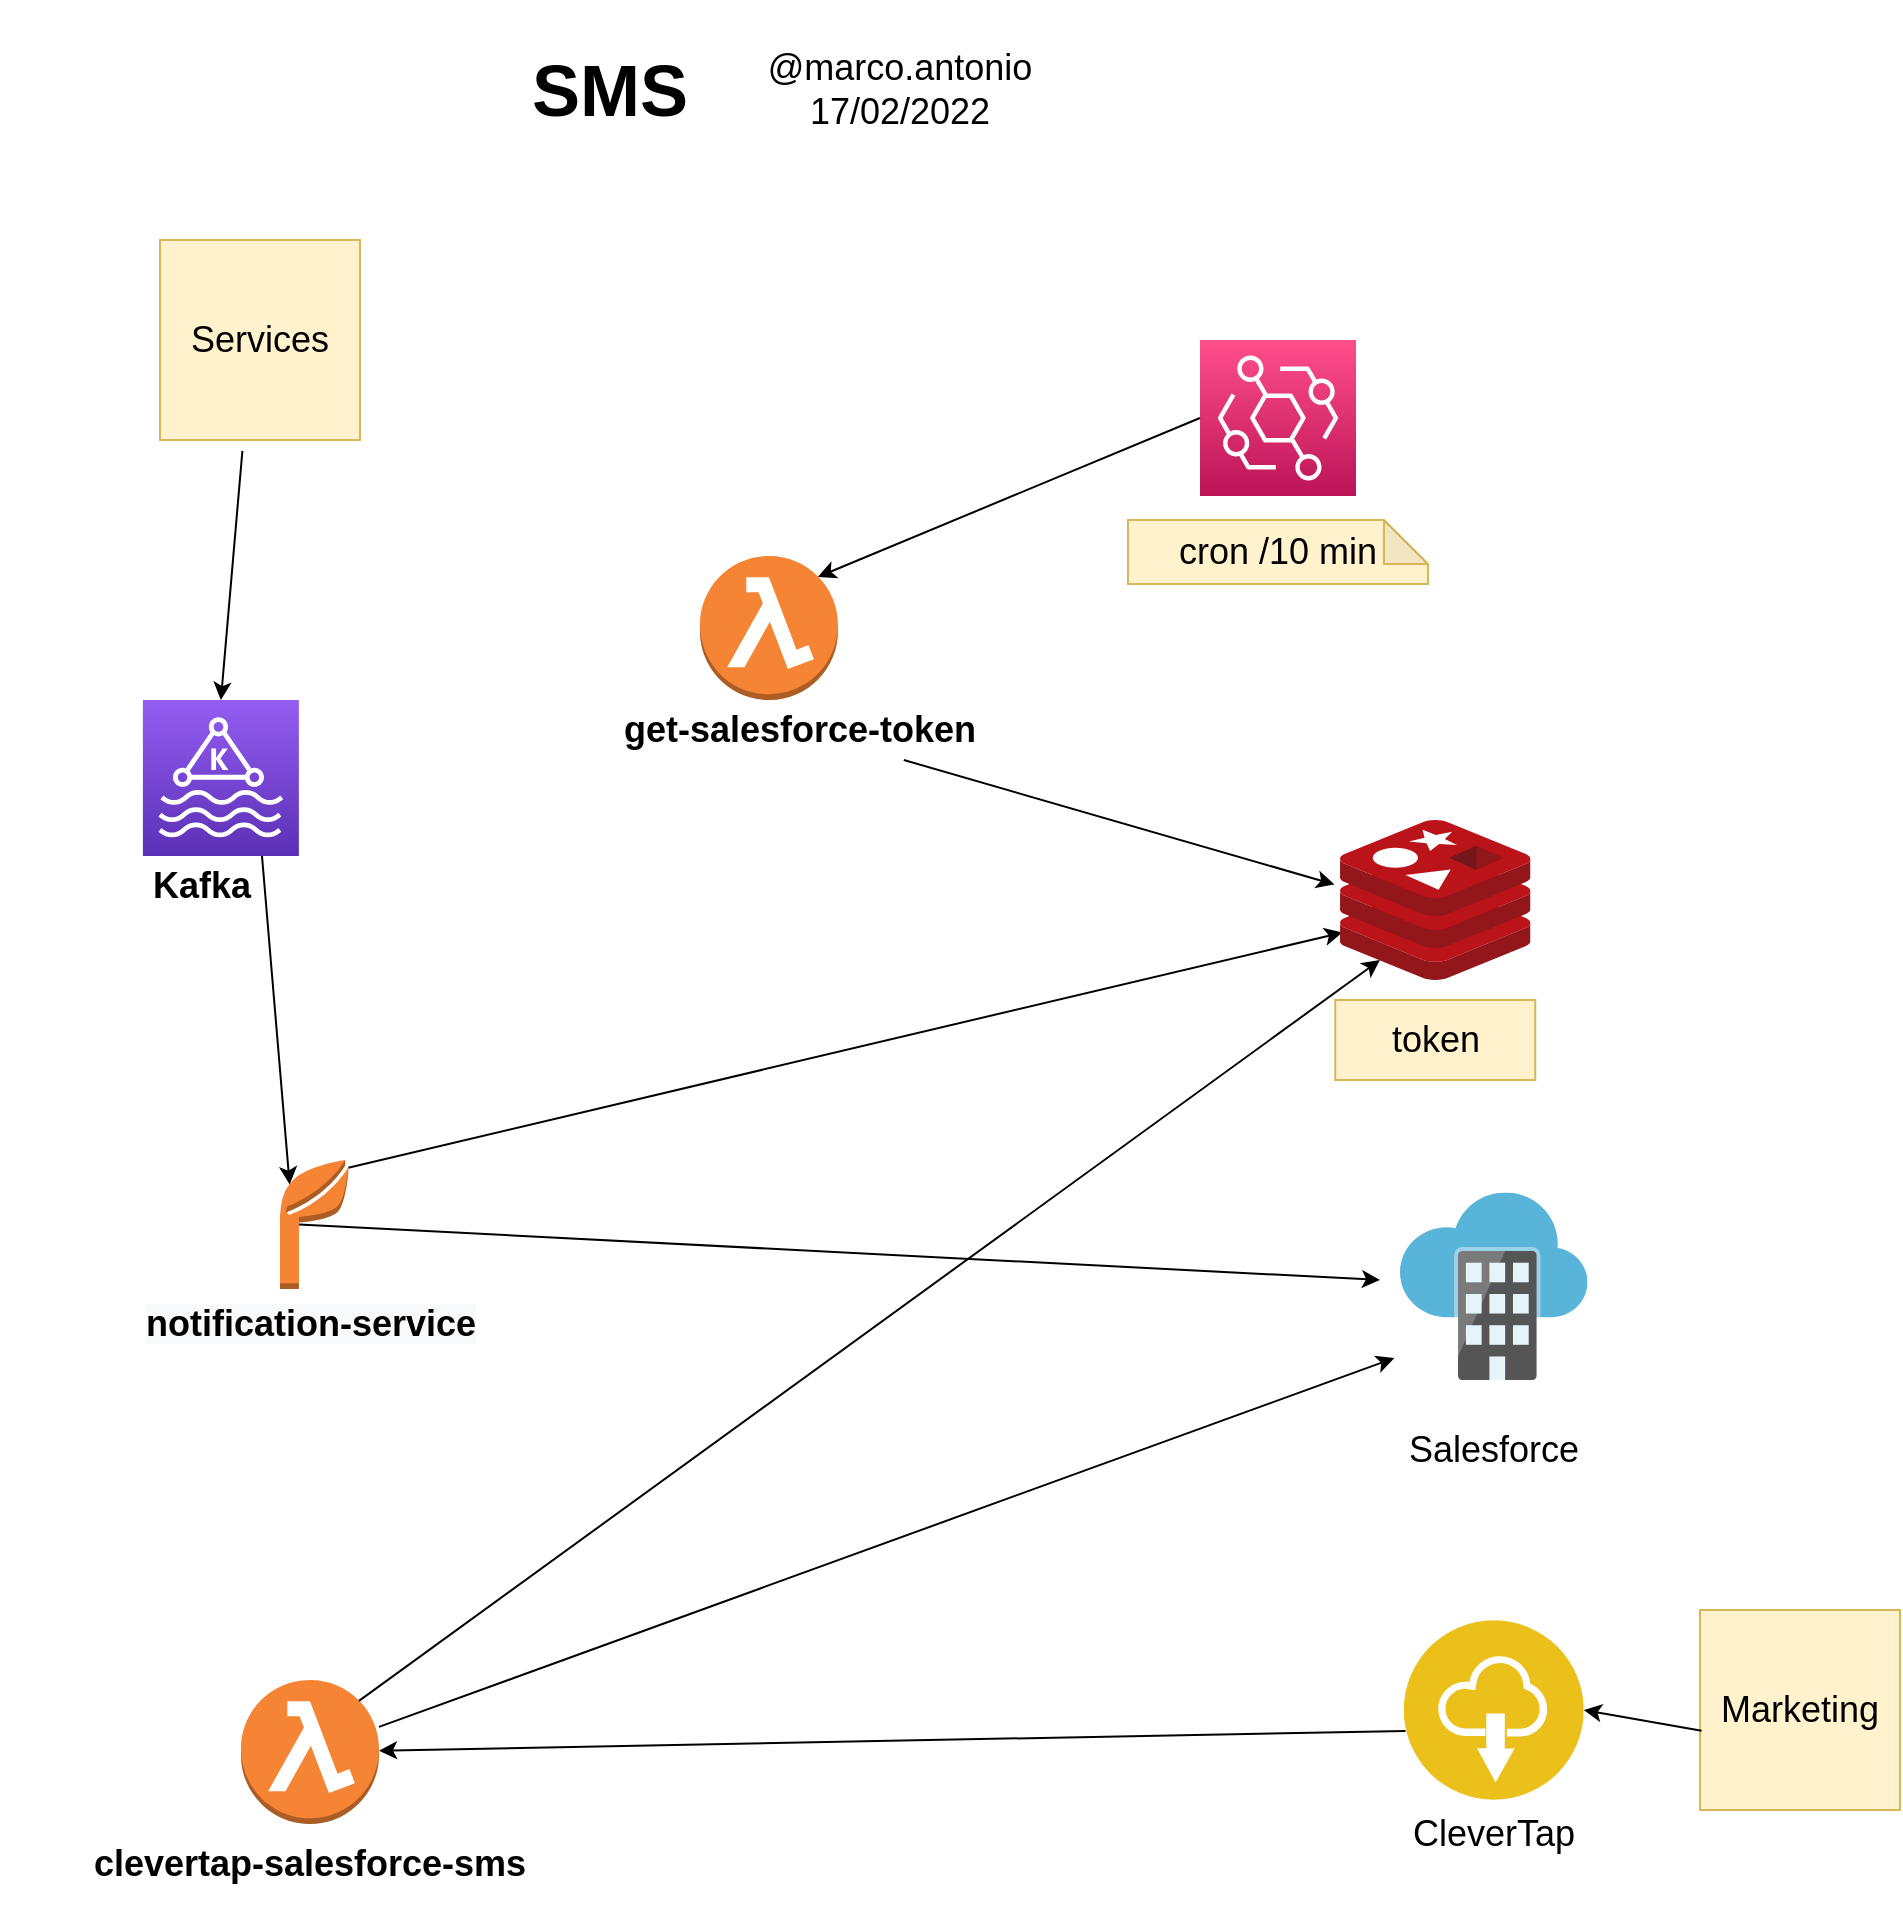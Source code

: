 <mxfile version="16.5.6" type="github">
  <diagram id="WXnUgs4JJ4X1YGe4O1uY" name="Page-1">
    <mxGraphModel dx="3424" dy="1392" grid="1" gridSize="10" guides="1" tooltips="1" connect="1" arrows="1" fold="1" page="1" pageScale="1" pageWidth="850" pageHeight="1100" math="0" shadow="0">
      <root>
        <mxCell id="0" />
        <mxCell id="1" parent="0" />
        <mxCell id="dzhNXSrbuq9fd1vKyZxA-10" value="cron /10 min" style="shape=note;whiteSpace=wrap;html=1;backgroundOutline=1;darkOpacity=0.05;fontSize=18;size=22;fillColor=#fff2cc;strokeColor=#d6b656;" vertex="1" parent="1">
          <mxGeometry x="514" y="270" width="150" height="32" as="geometry" />
        </mxCell>
        <mxCell id="dzhNXSrbuq9fd1vKyZxA-4" value="" style="group" vertex="1" connectable="0" parent="1">
          <mxGeometry x="260" y="288" width="180" height="102" as="geometry" />
        </mxCell>
        <mxCell id="dzhNXSrbuq9fd1vKyZxA-1" value="" style="outlineConnect=0;dashed=0;verticalLabelPosition=bottom;verticalAlign=top;align=center;html=1;shape=mxgraph.aws3.lambda_function;fillColor=#F58534;gradientColor=none;" vertex="1" parent="dzhNXSrbuq9fd1vKyZxA-4">
          <mxGeometry x="40" width="69" height="72" as="geometry" />
        </mxCell>
        <mxCell id="dzhNXSrbuq9fd1vKyZxA-2" value="&lt;p&gt;&lt;font style=&quot;font-size: 18px&quot;&gt;&lt;b&gt;get-salesforce-token&lt;/b&gt;&lt;/font&gt;&lt;/p&gt;" style="text;html=1;strokeColor=none;fillColor=none;align=center;verticalAlign=middle;whiteSpace=wrap;rounded=0;" vertex="1" parent="dzhNXSrbuq9fd1vKyZxA-4">
          <mxGeometry y="72" width="180" height="30" as="geometry" />
        </mxCell>
        <mxCell id="dzhNXSrbuq9fd1vKyZxA-7" value="" style="endArrow=classic;html=1;rounded=0;fontSize=18;entryX=-0.029;entryY=0.403;entryDx=0;entryDy=0;entryPerimeter=0;" edge="1" parent="1" source="dzhNXSrbuq9fd1vKyZxA-2" target="dzhNXSrbuq9fd1vKyZxA-5">
          <mxGeometry width="50" height="50" relative="1" as="geometry">
            <mxPoint x="400" y="680" as="sourcePoint" />
            <mxPoint x="450" y="630" as="targetPoint" />
          </mxGeometry>
        </mxCell>
        <mxCell id="dzhNXSrbuq9fd1vKyZxA-8" value="" style="sketch=0;points=[[0,0,0],[0.25,0,0],[0.5,0,0],[0.75,0,0],[1,0,0],[0,1,0],[0.25,1,0],[0.5,1,0],[0.75,1,0],[1,1,0],[0,0.25,0],[0,0.5,0],[0,0.75,0],[1,0.25,0],[1,0.5,0],[1,0.75,0]];outlineConnect=0;fontColor=#232F3E;gradientColor=#FF4F8B;gradientDirection=north;fillColor=#BC1356;strokeColor=#ffffff;dashed=0;verticalLabelPosition=bottom;verticalAlign=top;align=center;html=1;fontSize=12;fontStyle=0;aspect=fixed;shape=mxgraph.aws4.resourceIcon;resIcon=mxgraph.aws4.eventbridge;" vertex="1" parent="1">
          <mxGeometry x="550" y="180" width="78" height="78" as="geometry" />
        </mxCell>
        <mxCell id="dzhNXSrbuq9fd1vKyZxA-9" value="" style="endArrow=classic;html=1;rounded=0;fontSize=18;entryX=0.855;entryY=0.145;entryDx=0;entryDy=0;entryPerimeter=0;exitX=0;exitY=0.5;exitDx=0;exitDy=0;exitPerimeter=0;" edge="1" parent="1" source="dzhNXSrbuq9fd1vKyZxA-8" target="dzhNXSrbuq9fd1vKyZxA-1">
          <mxGeometry width="50" height="50" relative="1" as="geometry">
            <mxPoint x="400" y="640" as="sourcePoint" />
            <mxPoint x="450" y="590" as="targetPoint" />
          </mxGeometry>
        </mxCell>
        <mxCell id="dzhNXSrbuq9fd1vKyZxA-13" value="" style="endArrow=classic;html=1;rounded=0;fontSize=18;exitX=0.99;exitY=0.06;exitDx=0;exitDy=0;exitPerimeter=0;entryX=0.013;entryY=0.703;entryDx=0;entryDy=0;entryPerimeter=0;" edge="1" parent="1" source="dzhNXSrbuq9fd1vKyZxA-11" target="dzhNXSrbuq9fd1vKyZxA-5">
          <mxGeometry width="50" height="50" relative="1" as="geometry">
            <mxPoint x="400" y="630" as="sourcePoint" />
            <mxPoint x="450" y="580" as="targetPoint" />
          </mxGeometry>
        </mxCell>
        <mxCell id="dzhNXSrbuq9fd1vKyZxA-14" value="" style="group" vertex="1" connectable="0" parent="1">
          <mxGeometry x="21.44" y="590" width="171.62" height="104.5" as="geometry" />
        </mxCell>
        <mxCell id="dzhNXSrbuq9fd1vKyZxA-11" value="" style="outlineConnect=0;dashed=0;verticalLabelPosition=bottom;verticalAlign=top;align=center;html=1;shape=mxgraph.aws3.application;fillColor=#F58534;gradientColor=none;fontSize=18;" vertex="1" parent="dzhNXSrbuq9fd1vKyZxA-14">
          <mxGeometry x="68.56" width="34.5" height="64.5" as="geometry" />
        </mxCell>
        <mxCell id="dzhNXSrbuq9fd1vKyZxA-12" value="&lt;span style=&quot;color: rgb(0 , 0 , 0) ; font-family: &amp;#34;helvetica&amp;#34; ; font-size: 18px ; font-style: normal ; letter-spacing: normal ; text-align: center ; text-indent: 0px ; text-transform: none ; word-spacing: 0px ; background-color: rgb(248 , 249 , 250) ; display: inline ; float: none&quot;&gt;&lt;b&gt;notification-service&lt;/b&gt;&lt;/span&gt;" style="text;whiteSpace=wrap;html=1;fontSize=18;" vertex="1" parent="dzhNXSrbuq9fd1vKyZxA-14">
          <mxGeometry y="64.5" width="171.62" height="40" as="geometry" />
        </mxCell>
        <mxCell id="dzhNXSrbuq9fd1vKyZxA-16" value="" style="sketch=0;aspect=fixed;html=1;points=[];align=center;image;fontSize=12;image=img/lib/mscae/Software_as_a_Service.svg;" vertex="1" parent="1">
          <mxGeometry x="650" y="606.25" width="93.75" height="93.75" as="geometry" />
        </mxCell>
        <mxCell id="dzhNXSrbuq9fd1vKyZxA-18" value="&lt;div&gt;Salesforce&lt;/div&gt;" style="text;html=1;strokeColor=none;fillColor=none;align=center;verticalAlign=middle;whiteSpace=wrap;rounded=0;fontSize=18;" vertex="1" parent="1">
          <mxGeometry x="636.88" y="720" width="120" height="30" as="geometry" />
        </mxCell>
        <mxCell id="dzhNXSrbuq9fd1vKyZxA-19" value="" style="group" vertex="1" connectable="0" parent="1">
          <mxGeometry x="-50" y="850" width="310" height="107.37" as="geometry" />
        </mxCell>
        <mxCell id="dzhNXSrbuq9fd1vKyZxA-15" value="" style="outlineConnect=0;dashed=0;verticalLabelPosition=bottom;verticalAlign=top;align=center;html=1;shape=mxgraph.aws3.lambda_function;fillColor=#F58534;gradientColor=none;fontSize=18;" vertex="1" parent="dzhNXSrbuq9fd1vKyZxA-19">
          <mxGeometry x="120.5" width="69" height="72" as="geometry" />
        </mxCell>
        <mxCell id="dzhNXSrbuq9fd1vKyZxA-17" value="&lt;div&gt;&lt;b&gt;&lt;br&gt;&lt;/b&gt;&lt;/div&gt;&lt;div&gt;&lt;b&gt;clevertap-salesforce-sms&lt;/b&gt;&lt;/div&gt;&lt;div&gt;&lt;br&gt;&lt;/div&gt;" style="text;html=1;strokeColor=none;fillColor=none;align=center;verticalAlign=middle;whiteSpace=wrap;rounded=0;fontSize=18;" vertex="1" parent="dzhNXSrbuq9fd1vKyZxA-19">
          <mxGeometry y="77.37" width="310" height="30" as="geometry" />
        </mxCell>
        <mxCell id="dzhNXSrbuq9fd1vKyZxA-20" value="" style="endArrow=classic;html=1;rounded=0;fontSize=18;exitX=0.855;exitY=0.145;exitDx=0;exitDy=0;exitPerimeter=0;entryX=0.21;entryY=0.875;entryDx=0;entryDy=0;entryPerimeter=0;" edge="1" parent="1" source="dzhNXSrbuq9fd1vKyZxA-15" target="dzhNXSrbuq9fd1vKyZxA-5">
          <mxGeometry width="50" height="50" relative="1" as="geometry">
            <mxPoint x="400" y="510" as="sourcePoint" />
            <mxPoint x="450" y="460" as="targetPoint" />
          </mxGeometry>
        </mxCell>
        <mxCell id="dzhNXSrbuq9fd1vKyZxA-22" value="" style="aspect=fixed;perimeter=ellipsePerimeter;html=1;align=center;shadow=0;dashed=0;fontColor=#4277BB;labelBackgroundColor=#ffffff;fontSize=12;spacingTop=3;image;image=img/lib/ibm/applications/saas_applications.svg;" vertex="1" parent="1">
          <mxGeometry x="651.88" y="820" width="90" height="90" as="geometry" />
        </mxCell>
        <mxCell id="dzhNXSrbuq9fd1vKyZxA-23" value="" style="group" vertex="1" connectable="0" parent="1">
          <mxGeometry x="609.13" y="840" width="175.5" height="102" as="geometry" />
        </mxCell>
        <mxCell id="dzhNXSrbuq9fd1vKyZxA-25" value="&lt;p&gt;&lt;font style=&quot;font-size: 18px&quot;&gt;CleverTap&lt;/font&gt;&lt;/p&gt;" style="text;html=1;strokeColor=none;fillColor=none;align=center;verticalAlign=middle;whiteSpace=wrap;rounded=0;" vertex="1" parent="dzhNXSrbuq9fd1vKyZxA-23">
          <mxGeometry y="72" width="175.5" height="30" as="geometry" />
        </mxCell>
        <mxCell id="dzhNXSrbuq9fd1vKyZxA-26" value="" style="endArrow=classic;html=1;rounded=0;fontSize=18;exitX=0.01;exitY=0.616;exitDx=0;exitDy=0;exitPerimeter=0;" edge="1" parent="1" source="dzhNXSrbuq9fd1vKyZxA-22" target="dzhNXSrbuq9fd1vKyZxA-15">
          <mxGeometry width="50" height="50" relative="1" as="geometry">
            <mxPoint x="400" y="500" as="sourcePoint" />
            <mxPoint x="450" y="450" as="targetPoint" />
          </mxGeometry>
        </mxCell>
        <mxCell id="dzhNXSrbuq9fd1vKyZxA-28" value="" style="endArrow=classic;html=1;rounded=0;fontSize=18;entryX=-0.03;entryY=0.883;entryDx=0;entryDy=0;entryPerimeter=0;" edge="1" parent="1" source="dzhNXSrbuq9fd1vKyZxA-15" target="dzhNXSrbuq9fd1vKyZxA-16">
          <mxGeometry width="50" height="50" relative="1" as="geometry">
            <mxPoint x="140" y="870" as="sourcePoint" />
            <mxPoint x="450" y="450" as="targetPoint" />
          </mxGeometry>
        </mxCell>
        <mxCell id="dzhNXSrbuq9fd1vKyZxA-29" value="Marketing" style="shape=note;whiteSpace=wrap;html=1;backgroundOutline=1;darkOpacity=0.05;fontSize=18;size=0;fillColor=#fff2cc;strokeColor=#d6b656;" vertex="1" parent="1">
          <mxGeometry x="800" y="815" width="100" height="100" as="geometry" />
        </mxCell>
        <mxCell id="dzhNXSrbuq9fd1vKyZxA-30" value="" style="endArrow=classic;html=1;rounded=0;fontSize=18;exitX=0.008;exitY=0.604;exitDx=0;exitDy=0;exitPerimeter=0;entryX=1;entryY=0.5;entryDx=0;entryDy=0;" edge="1" parent="1" source="dzhNXSrbuq9fd1vKyZxA-29" target="dzhNXSrbuq9fd1vKyZxA-22">
          <mxGeometry width="50" height="50" relative="1" as="geometry">
            <mxPoint x="400" y="470" as="sourcePoint" />
            <mxPoint x="730" y="780" as="targetPoint" />
          </mxGeometry>
        </mxCell>
        <mxCell id="dzhNXSrbuq9fd1vKyZxA-32" value="" style="group" vertex="1" connectable="0" parent="1">
          <mxGeometry x="617.62" y="420" width="100" height="130" as="geometry" />
        </mxCell>
        <mxCell id="dzhNXSrbuq9fd1vKyZxA-5" value="" style="sketch=0;aspect=fixed;html=1;points=[];align=center;image;fontSize=12;image=img/lib/mscae/Cache_Redis_Product.svg;" vertex="1" parent="dzhNXSrbuq9fd1vKyZxA-32">
          <mxGeometry x="2.38" width="95.24" height="80" as="geometry" />
        </mxCell>
        <mxCell id="dzhNXSrbuq9fd1vKyZxA-31" value="token" style="shape=note;whiteSpace=wrap;html=1;backgroundOutline=1;darkOpacity=0.05;fontSize=18;size=0;fillColor=#fff2cc;strokeColor=#d6b656;" vertex="1" parent="dzhNXSrbuq9fd1vKyZxA-32">
          <mxGeometry y="90" width="100" height="40" as="geometry" />
        </mxCell>
        <mxCell id="dzhNXSrbuq9fd1vKyZxA-33" value="" style="endArrow=classic;html=1;rounded=0;fontSize=18;exitX=0.275;exitY=0.5;exitDx=0;exitDy=0;exitPerimeter=0;" edge="1" parent="1" source="dzhNXSrbuq9fd1vKyZxA-11">
          <mxGeometry width="50" height="50" relative="1" as="geometry">
            <mxPoint x="400" y="470" as="sourcePoint" />
            <mxPoint x="640" y="650" as="targetPoint" />
          </mxGeometry>
        </mxCell>
        <mxCell id="dzhNXSrbuq9fd1vKyZxA-35" value="" style="sketch=0;points=[[0,0,0],[0.25,0,0],[0.5,0,0],[0.75,0,0],[1,0,0],[0,1,0],[0.25,1,0],[0.5,1,0],[0.75,1,0],[1,1,0],[0,0.25,0],[0,0.5,0],[0,0.75,0],[1,0.25,0],[1,0.5,0],[1,0.75,0]];outlineConnect=0;fontColor=#232F3E;gradientColor=#945DF2;gradientDirection=north;fillColor=#5A30B5;strokeColor=#ffffff;dashed=0;verticalLabelPosition=bottom;verticalAlign=top;align=center;html=1;fontSize=12;fontStyle=0;aspect=fixed;shape=mxgraph.aws4.resourceIcon;resIcon=mxgraph.aws4.managed_streaming_for_kafka;" vertex="1" parent="1">
          <mxGeometry x="21.44" y="360" width="78" height="78" as="geometry" />
        </mxCell>
        <mxCell id="dzhNXSrbuq9fd1vKyZxA-36" value="" style="endArrow=classic;html=1;rounded=0;fontSize=18;exitX=1;exitY=0;exitDx=0;exitDy=0;entryX=0.14;entryY=0.19;entryDx=0;entryDy=0;entryPerimeter=0;" edge="1" parent="1" source="dzhNXSrbuq9fd1vKyZxA-39" target="dzhNXSrbuq9fd1vKyZxA-11">
          <mxGeometry width="50" height="50" relative="1" as="geometry">
            <mxPoint x="400" y="470" as="sourcePoint" />
            <mxPoint x="450" y="420" as="targetPoint" />
          </mxGeometry>
        </mxCell>
        <mxCell id="dzhNXSrbuq9fd1vKyZxA-37" value="Services" style="shape=note;whiteSpace=wrap;html=1;backgroundOutline=1;darkOpacity=0.05;fontSize=18;size=0;fillColor=#fff2cc;strokeColor=#d6b656;" vertex="1" parent="1">
          <mxGeometry x="30" y="130" width="100" height="100" as="geometry" />
        </mxCell>
        <mxCell id="dzhNXSrbuq9fd1vKyZxA-38" value="" style="endArrow=classic;html=1;rounded=0;fontSize=18;exitX=0.412;exitY=1.054;exitDx=0;exitDy=0;exitPerimeter=0;entryX=0.5;entryY=0;entryDx=0;entryDy=0;entryPerimeter=0;" edge="1" parent="1" source="dzhNXSrbuq9fd1vKyZxA-37" target="dzhNXSrbuq9fd1vKyZxA-35">
          <mxGeometry width="50" height="50" relative="1" as="geometry">
            <mxPoint x="400" y="470" as="sourcePoint" />
            <mxPoint x="450" y="420" as="targetPoint" />
          </mxGeometry>
        </mxCell>
        <mxCell id="dzhNXSrbuq9fd1vKyZxA-39" value="&lt;p&gt;&lt;font style=&quot;font-size: 18px&quot;&gt;&lt;b&gt;Kafka&lt;/b&gt;&lt;/font&gt;&lt;/p&gt;" style="text;html=1;strokeColor=none;fillColor=none;align=center;verticalAlign=middle;whiteSpace=wrap;rounded=0;" vertex="1" parent="1">
          <mxGeometry x="21.44" y="438" width="59.56" height="30" as="geometry" />
        </mxCell>
        <mxCell id="dzhNXSrbuq9fd1vKyZxA-40" value="&lt;h1&gt;SMS&lt;/h1&gt;" style="text;html=1;strokeColor=none;fillColor=none;spacing=5;spacingTop=-20;whiteSpace=wrap;overflow=hidden;rounded=0;fontSize=18;" vertex="1" parent="1">
          <mxGeometry x="211" y="20" width="90" height="70" as="geometry" />
        </mxCell>
        <UserObject label="@marco.antonio&lt;br&gt;17/02/2022" placeholders="1" id="dzhNXSrbuq9fd1vKyZxA-41">
          <mxCell style="text;html=1;strokeColor=none;fillColor=none;align=center;verticalAlign=middle;whiteSpace=wrap;overflow=hidden;fontSize=18;" vertex="1" parent="1">
            <mxGeometry x="320" y="17.5" width="160" height="75" as="geometry" />
          </mxCell>
        </UserObject>
      </root>
    </mxGraphModel>
  </diagram>
</mxfile>
